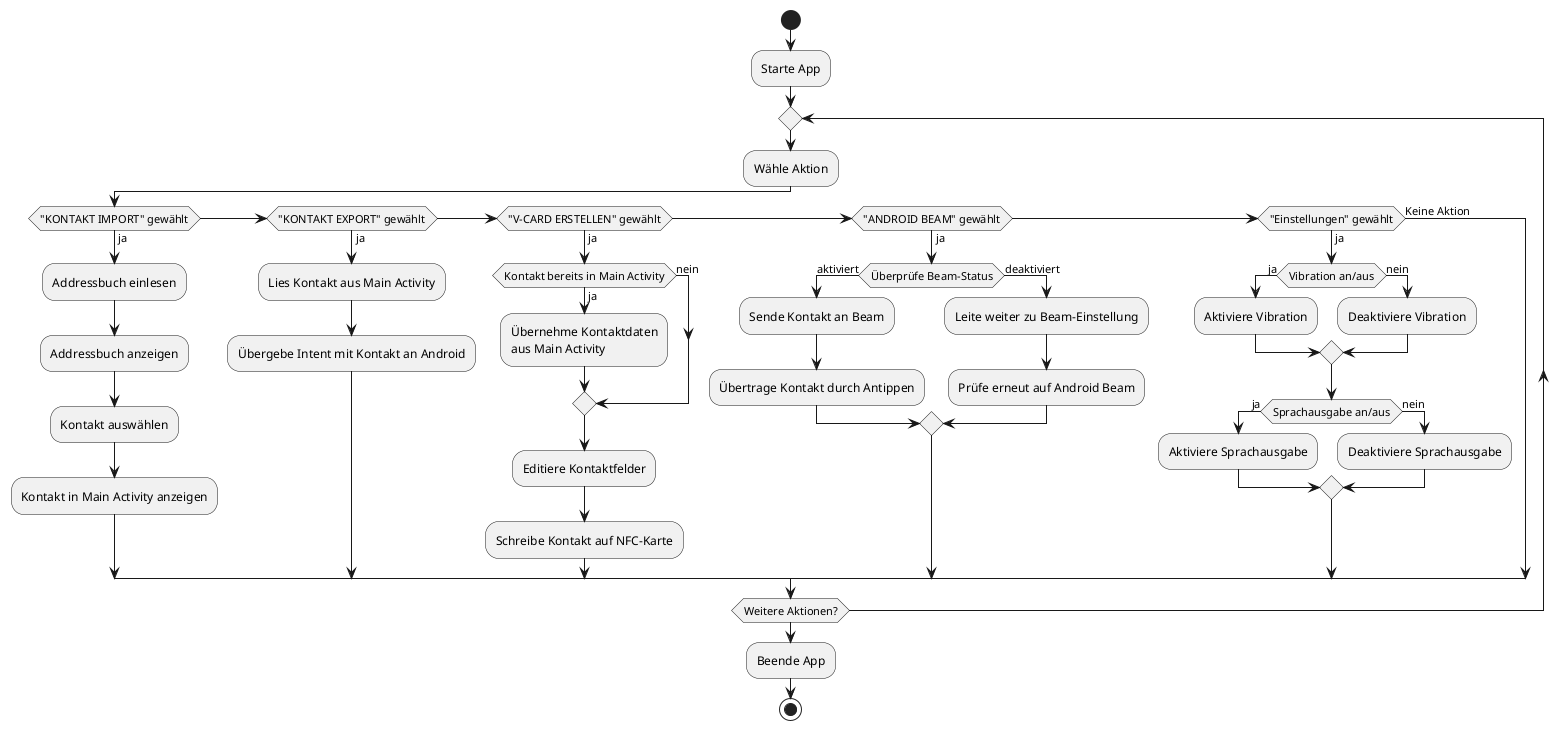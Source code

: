 @startuml
skinparam backgroundColor transparent

start
:Starte App;
repeat
:Wähle Aktion;
if ("KONTAKT IMPORT" gewählt) then (ja)
    :Addressbuch einlesen;
    :Addressbuch anzeigen;
    :Kontakt auswählen;
    :Kontakt in Main Activity anzeigen;
elseif ("KONTAKT EXPORT" gewählt) then (ja)
    :Lies Kontakt aus Main Activity;
    :Übergebe Intent mit Kontakt an Android;
elseif ("V-CARD ERSTELLEN" gewählt) then (ja)
    if (Kontakt bereits in Main Activity) then (ja)
        :Übernehme Kontaktdaten
        aus Main Activity;
    else (nein)
    endif
    :Editiere Kontaktfelder;
    :Schreibe Kontakt auf NFC-Karte;
elseif ("ANDROID BEAM" gewählt) then (ja)
    if (Überprüfe Beam-Status) then (aktiviert)
            :Sende Kontakt an Beam;
            :Übertrage Kontakt durch Antippen;
    else (deaktiviert)
        :Leite weiter zu Beam-Einstellung;
        :Prüfe erneut auf Android Beam;
    endif
elseif ("Einstellungen" gewählt) then (ja)
    if (Vibration an/aus) then (ja)
        :Aktiviere Vibration;
    else (nein)
        :Deaktiviere Vibration;
    endif
    if (Sprachausgabe an/aus) then (ja)
        :Aktiviere Sprachausgabe;
    else (nein)
        :Deaktiviere Sprachausgabe;
    endif
else (Keine Aktion)
endif
repeat while (Weitere Aktionen?)
:Beende App;
stop
@enduml
